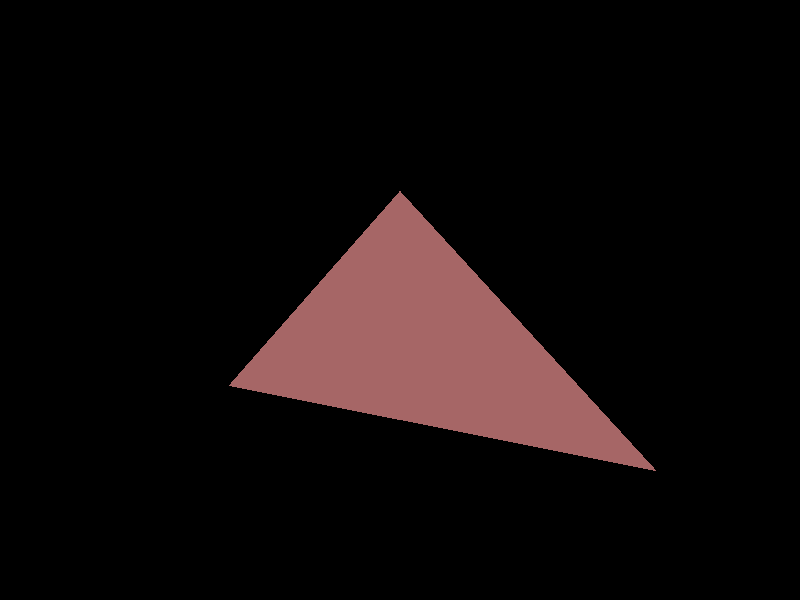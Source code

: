 camera {
  location  <0, 0, 7>
  up        <0,  1,  0>
  right     <1.33333, 0,  0>
  look_at   <0, 0, 0>
}

light_source {<-100, 100, 100> color rgb <1.5, 1.5, 1.5>}


triangle {
  <-3,-2, 0 >,
  <0, 2, -4 >,
  <2,-1,0 >
  pigment {color rgb <0.65, 0.4, 0.4>}
  finish {ambient 0.3 diffuse 0.4}
}
